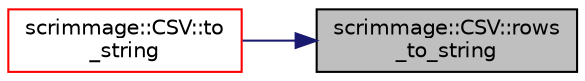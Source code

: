 digraph "scrimmage::CSV::rows_to_string"
{
 // LATEX_PDF_SIZE
  edge [fontname="Helvetica",fontsize="10",labelfontname="Helvetica",labelfontsize="10"];
  node [fontname="Helvetica",fontsize="10",shape=record];
  rankdir="RL";
  Node1 [label="scrimmage::CSV::rows\l_to_string",height=0.2,width=0.4,color="black", fillcolor="grey75", style="filled", fontcolor="black",tooltip=" "];
  Node1 -> Node2 [dir="back",color="midnightblue",fontsize="10",style="solid",fontname="Helvetica"];
  Node2 [label="scrimmage::CSV::to\l_string",height=0.2,width=0.4,color="red", fillcolor="white", style="filled",URL="$classscrimmage_1_1CSV.html#ab3f58cb7794b1aa90fdbff43f8d86dc9",tooltip=" "];
}
